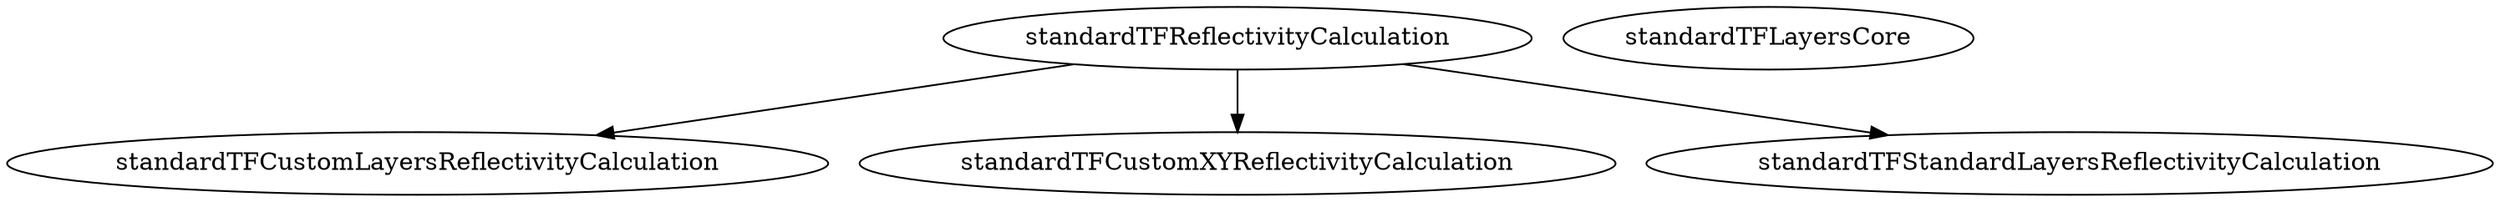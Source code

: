 /* Created by mdot for Matlab */
digraph m2html {
  standardTFReflectivityCalculation -> standardTFCustomLayersReflectivityCalculation;
  standardTFReflectivityCalculation -> standardTFCustomXYReflectivityCalculation;
  standardTFReflectivityCalculation -> standardTFStandardLayersReflectivityCalculation;

  standardTFCustomLayersReflectivityCalculation [URL="standardTFCustomLayersReflectivityCalculation.html"];
  standardTFCustomXYReflectivityCalculation [URL="standardTFCustomXYReflectivityCalculation.html"];
  standardTFLayersCore [URL="standardTFLayersCore.html"];
  standardTFReflectivityCalculation [URL="standardTFReflectivityCalculation.html"];
  standardTFStandardLayersReflectivityCalculation [URL="standardTFStandardLayersReflectivityCalculation.html"];
}